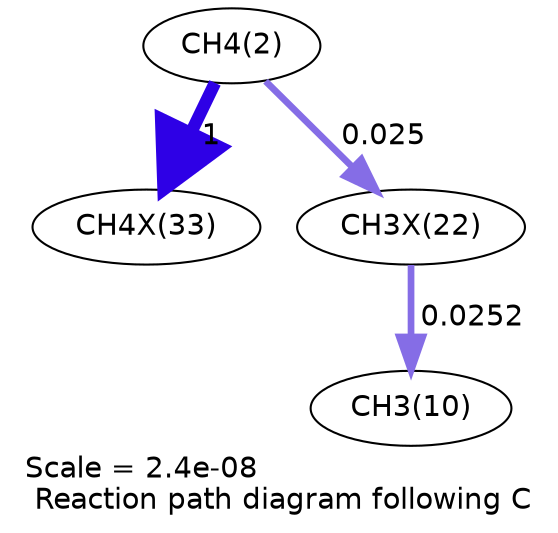 digraph reaction_paths {
center=1;
s4 -> s62[fontname="Helvetica", penwidth=6, arrowsize=3, color="0.7, 1.5, 0.9"
, label=" 1"];
s4 -> s57[fontname="Helvetica", penwidth=3.22, arrowsize=1.61, color="0.7, 0.525, 0.9"
, label=" 0.025"];
s57 -> s12[fontname="Helvetica", penwidth=3.22, arrowsize=1.61, color="0.7, 0.525, 0.9"
, label=" 0.0252"];
s4 [ fontname="Helvetica", label="CH4(2)"];
s12 [ fontname="Helvetica", label="CH3(10)"];
s57 [ fontname="Helvetica", label="CH3X(22)"];
s62 [ fontname="Helvetica", label="CH4X(33)"];
 label = "Scale = 2.4e-08\l Reaction path diagram following C";
 fontname = "Helvetica";
}
